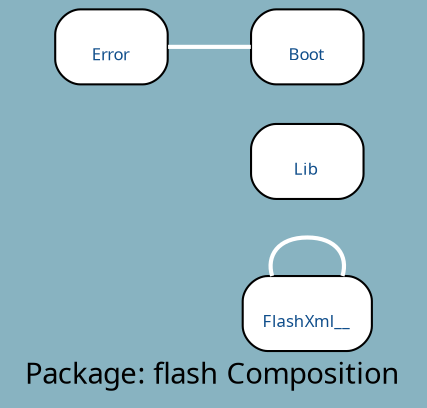 digraph uml {
	graph [label="Package: flash Composition", ratio=compress, rankdir=RL, smoothing=avg_dist, overlap=false, fontname="DejaVu Sans Condenesed", fontsize=14, bgcolor="#88B3C1", fontcolor=black];
	node [label="\N", fontname="DejaVu Sans Condenesed", fontsize=8, shape=record, color=black, fontcolor=black];
	edge [fontname="DejaVu Sans Condenesed", fontsize=8, color=black, fontcolor=black];
	graph [lp="102,12",
		bb="0,0,204,187"];
	"flash.FlashXml__" [label="{\nFlashXml__}", fontcolor="#104E8B", style="rounded,filled", fillcolor=white, URL="../types/flash/FlashXml__.html", tooltip="\nFlashXml__", pos="147,43", rects="116,25,179,61", width="0.86", height="0.50"];
	"flash.Lib" [label="{\nLib}", fontcolor="#104E8B", style="rounded,filled", fillcolor=white, URL="../types/flash/Lib.html", tooltip="\nLib", pos="147,115", rects="120,97,174,133", width="0.75", height="0.50"];
	"flash.Error" [label="{\nError}", fontcolor="#104E8B", style="rounded,filled", fillcolor=white, URL="../types/flash/Error.html", tooltip="\nError", pos="52,169", rects="25,151,79,187", width="0.75", height="0.50"];
	"flash.Boot" [label="{\nBoot}", fontcolor="#104E8B", style="rounded,filled", fillcolor=white, URL="../types/flash/Boot.html", tooltip="\nBoot", pos="147,169", rects="120,151,174,187", width="0.75", height="0.50"];
	"flash.FlashXml__" -> "flash.FlashXml__" [color=white, style=bold, arrowhead=none, arrowtail=diamond, arrowsize=1, pos="s,164,61 162,73 159,77 154,79 147,79 133,79 128,71 130,61"];
	"flash.Boot" -> "flash.Error" [color=white, style=bold, arrowhead=none, arrowtail=diamond, arrowsize=1, pos="s,120,169 108,169 98,169 88,169 79,169"];
}
